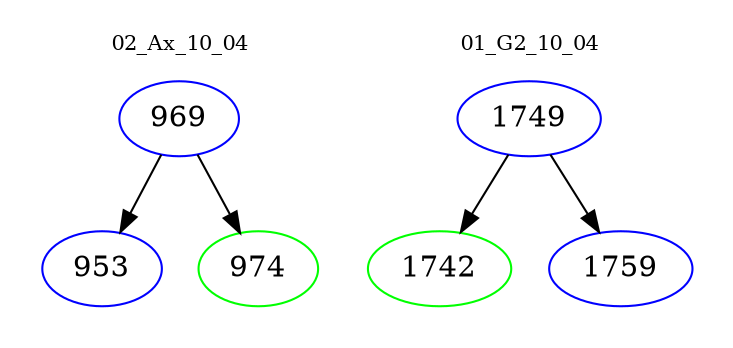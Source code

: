 digraph{
subgraph cluster_0 {
color = white
label = "02_Ax_10_04";
fontsize=10;
T0_969 [label="969", color="blue"]
T0_969 -> T0_953 [color="black"]
T0_953 [label="953", color="blue"]
T0_969 -> T0_974 [color="black"]
T0_974 [label="974", color="green"]
}
subgraph cluster_1 {
color = white
label = "01_G2_10_04";
fontsize=10;
T1_1749 [label="1749", color="blue"]
T1_1749 -> T1_1742 [color="black"]
T1_1742 [label="1742", color="green"]
T1_1749 -> T1_1759 [color="black"]
T1_1759 [label="1759", color="blue"]
}
}
